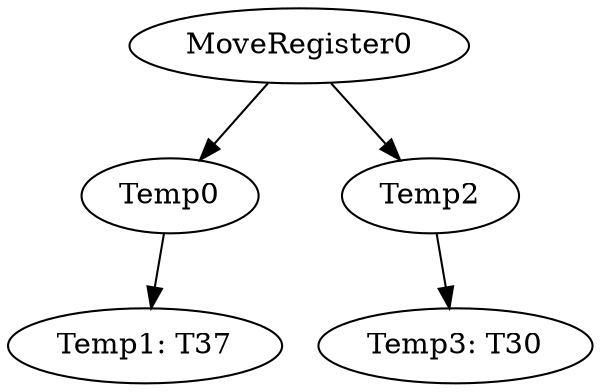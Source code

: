 digraph {
	ordering = out;
	MoveRegister0 -> Temp0;
	MoveRegister0 -> Temp2;
	Temp2 -> "Temp3: T30";
	Temp0 -> "Temp1: T37";
}


